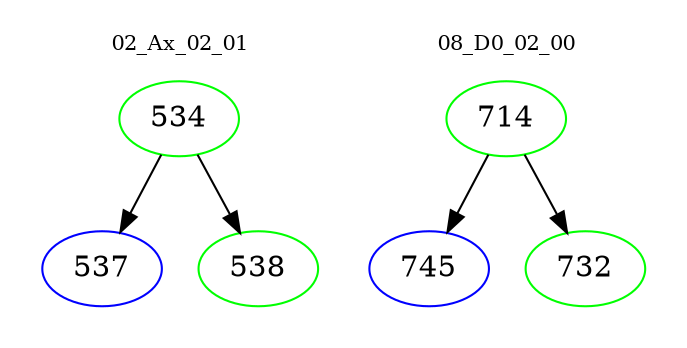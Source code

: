 digraph{
subgraph cluster_0 {
color = white
label = "02_Ax_02_01";
fontsize=10;
T0_534 [label="534", color="green"]
T0_534 -> T0_537 [color="black"]
T0_537 [label="537", color="blue"]
T0_534 -> T0_538 [color="black"]
T0_538 [label="538", color="green"]
}
subgraph cluster_1 {
color = white
label = "08_D0_02_00";
fontsize=10;
T1_714 [label="714", color="green"]
T1_714 -> T1_745 [color="black"]
T1_745 [label="745", color="blue"]
T1_714 -> T1_732 [color="black"]
T1_732 [label="732", color="green"]
}
}
